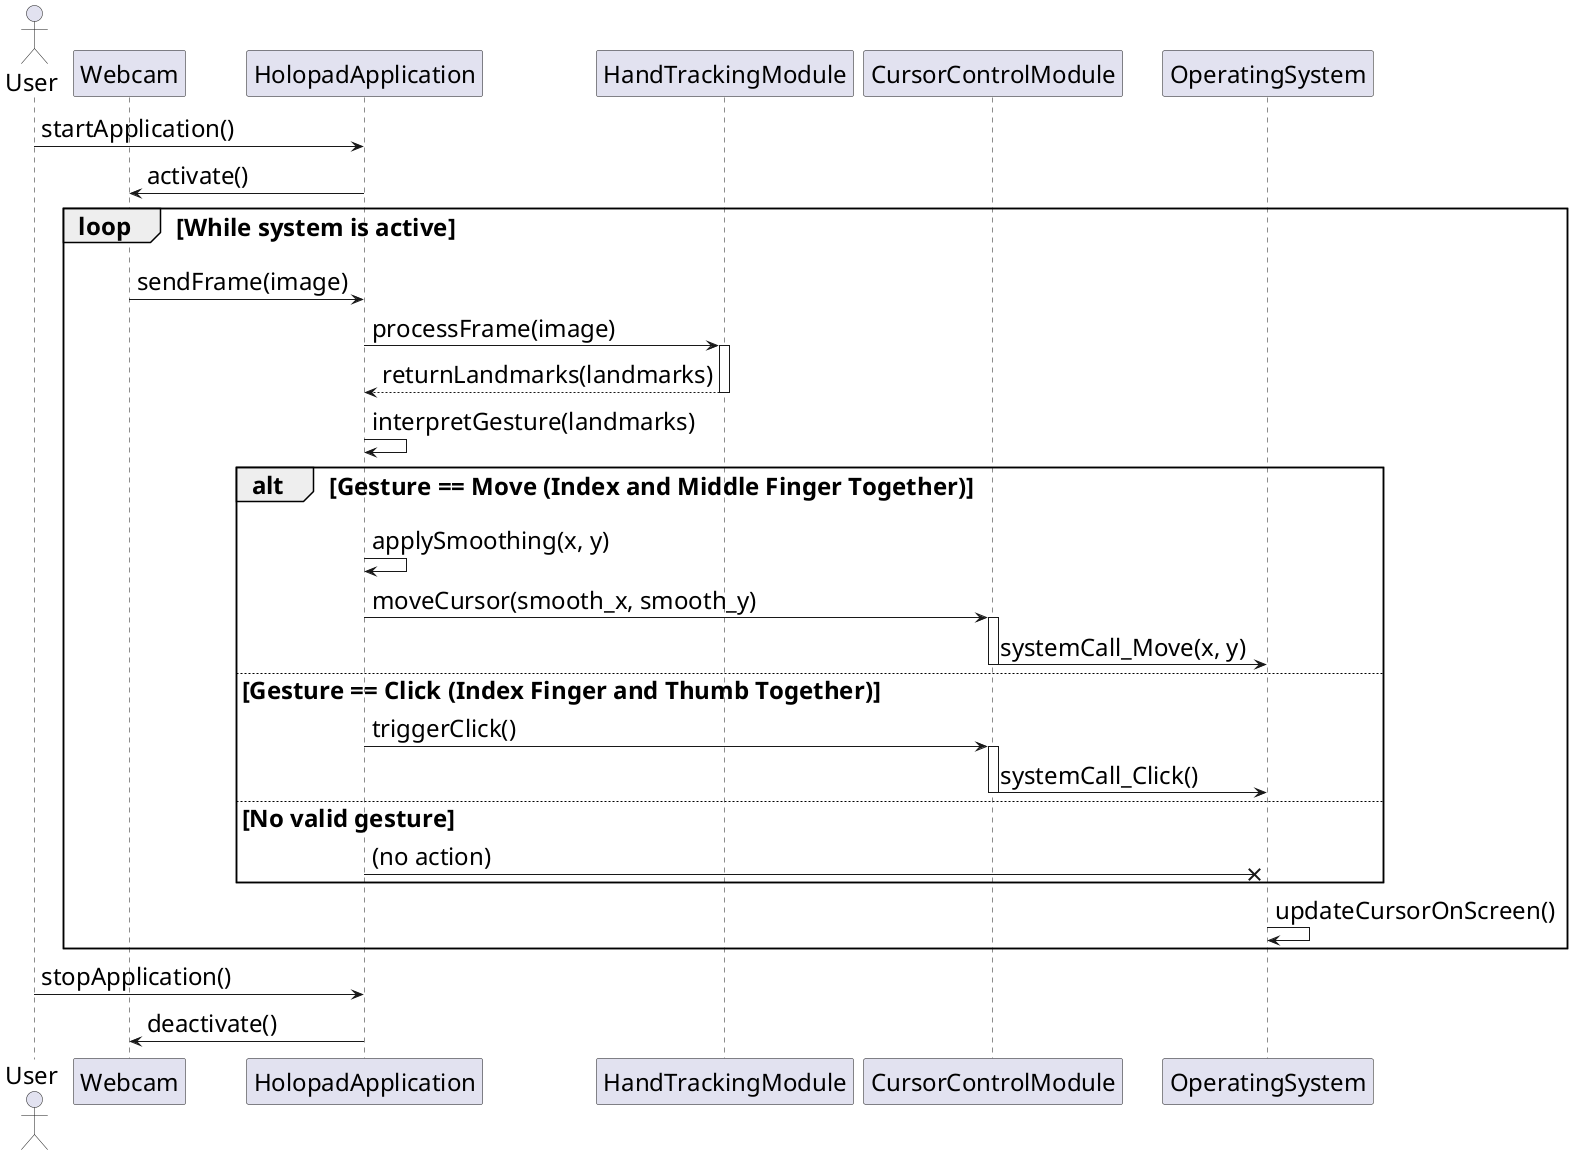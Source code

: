 @startuml

skinparam defaultFontSize 24

actor User
participant Webcam
participant HolopadApplication as App
participant HandTrackingModule as CV_Module
participant CursorControlModule as GUI_Module
participant OperatingSystem as OS

User -> App: startApplication()
App -> Webcam: activate()

loop While system is active
    Webcam -> App: sendFrame(image)
    App -> CV_Module: processFrame(image)
    activate CV_Module
    CV_Module --> App: returnLandmarks(landmarks)
    deactivate CV_Module
    
    App -> App: interpretGesture(landmarks)
    
    alt Gesture == Move (Index and Middle Finger Together)
        App -> App: applySmoothing(x, y)
        App -> GUI_Module: moveCursor(smooth_x, smooth_y)
        activate GUI_Module
        GUI_Module -> OS: systemCall_Move(x, y)
        deactivate GUI_Module
    
    else Gesture == Click (Index Finger and Thumb Together)
        App -> GUI_Module: triggerClick()
        activate GUI_Module
        GUI_Module -> OS: systemCall_Click()
        deactivate GUI_Module
        
    else No valid gesture
        App ->x OS: (no action)
    end
    
    OS -> OS: updateCursorOnScreen()
end

User -> App: stopApplication()
App -> Webcam: deactivate()

@enduml
